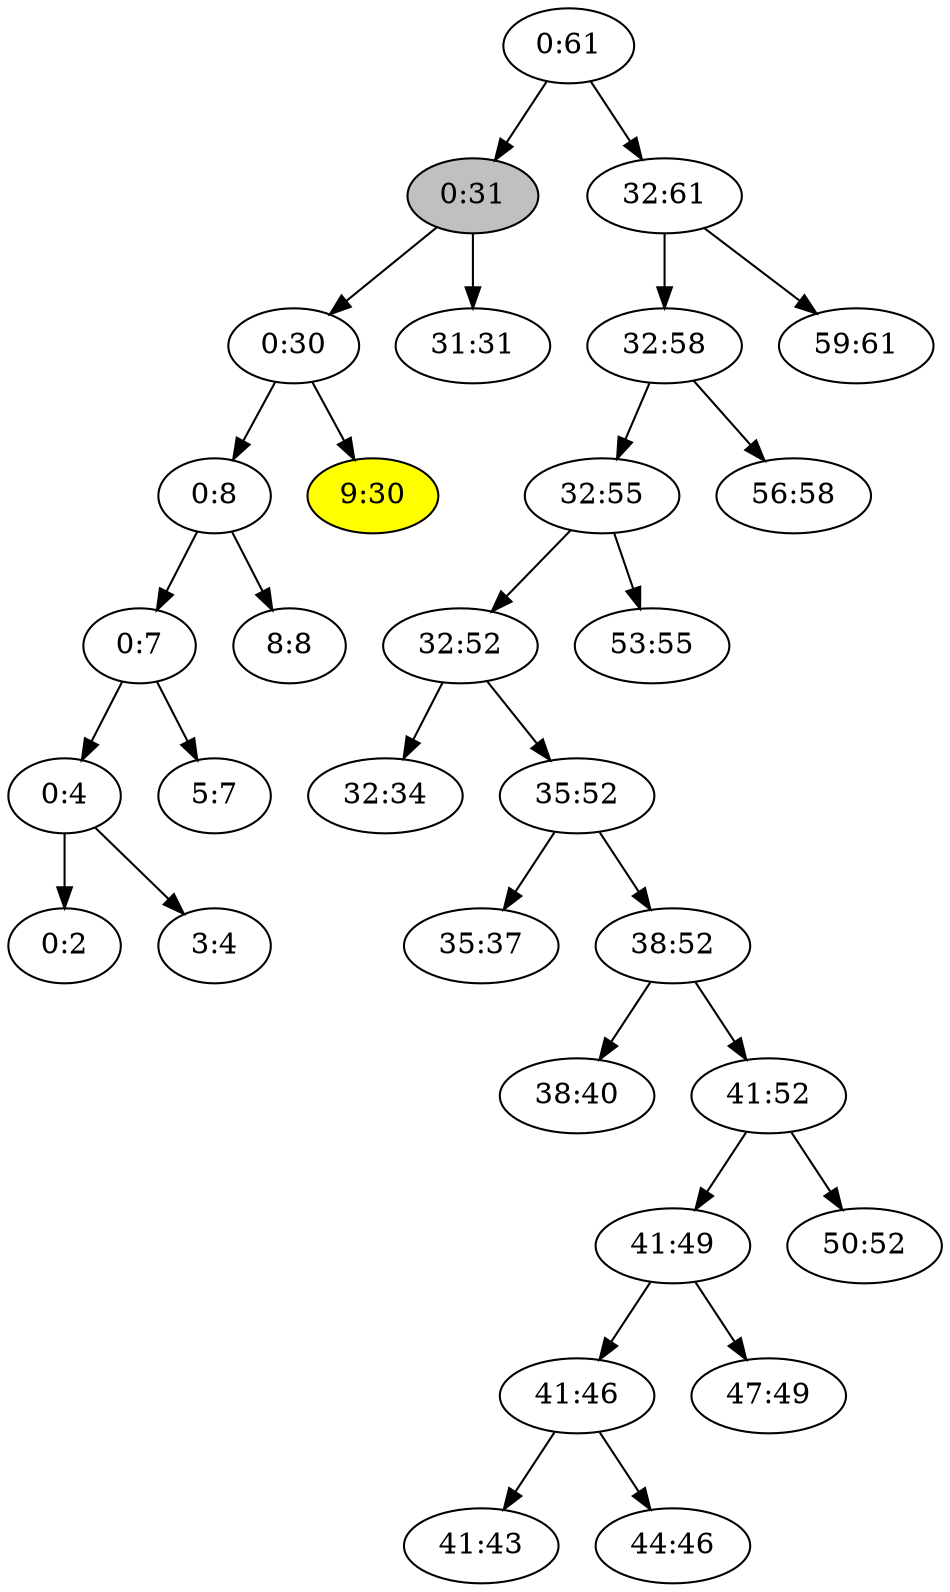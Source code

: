 digraph "big-i9:30" {

/* Nodes */

N_0_61[label="0:61"];
N_0_31[label="0:31"][style="filled"][fillcolor="grey"];
N_0_30[label="0:30"];
N_0_8[label="0:8"];
N_0_7[label="0:7"];
N_0_4[label="0:4"];
N_0_2[label="0:2"];
N_3_4[label="3:4"];
N_5_7[label="5:7"];
N_8_8[label="8:8"];
N_9_30[label="9:30"][style="filled"][fillcolor="yellow"];
N_31_31[label="31:31"];
N_32_61[label="32:61"];
N_32_58[label="32:58"];
N_32_55[label="32:55"];
N_32_52[label="32:52"];
N_32_34[label="32:34"];
N_35_52[label="35:52"];
N_35_37[label="35:37"];
N_38_52[label="38:52"];
N_38_40[label="38:40"];
N_41_52[label="41:52"];
N_41_49[label="41:49"];
N_41_46[label="41:46"];
N_41_43[label="41:43"];
N_44_46[label="44:46"];
N_47_49[label="47:49"];
N_50_52[label="50:52"];
N_53_55[label="53:55"];
N_56_58[label="56:58"];
N_59_61[label="59:61"];

/* Edges */

N_0_4 -> N_0_2;
N_0_4 -> N_3_4;
N_0_7 -> N_0_4;
N_0_7 -> N_5_7;
N_0_8 -> N_0_7;
N_0_8 -> N_8_8;
N_0_30 -> N_0_8;
N_0_30 -> N_9_30;
N_0_31 -> N_0_30;
N_0_31 -> N_31_31;
N_0_61 -> N_0_31;
N_32_52 -> N_32_34;
N_35_52 -> N_35_37;
N_38_52 -> N_38_40;
N_41_46 -> N_41_43;
N_41_46 -> N_44_46;
N_41_49 -> N_41_46;
N_41_49 -> N_47_49;
N_41_52 -> N_41_49;
N_41_52 -> N_50_52;
N_38_52 -> N_41_52;
N_35_52 -> N_38_52;
N_32_52 -> N_35_52;
N_32_55 -> N_32_52;
N_32_55 -> N_53_55;
N_32_58 -> N_32_55;
N_32_58 -> N_56_58;
N_32_61 -> N_32_58;
N_32_61 -> N_59_61;
N_0_61 -> N_32_61;
}
